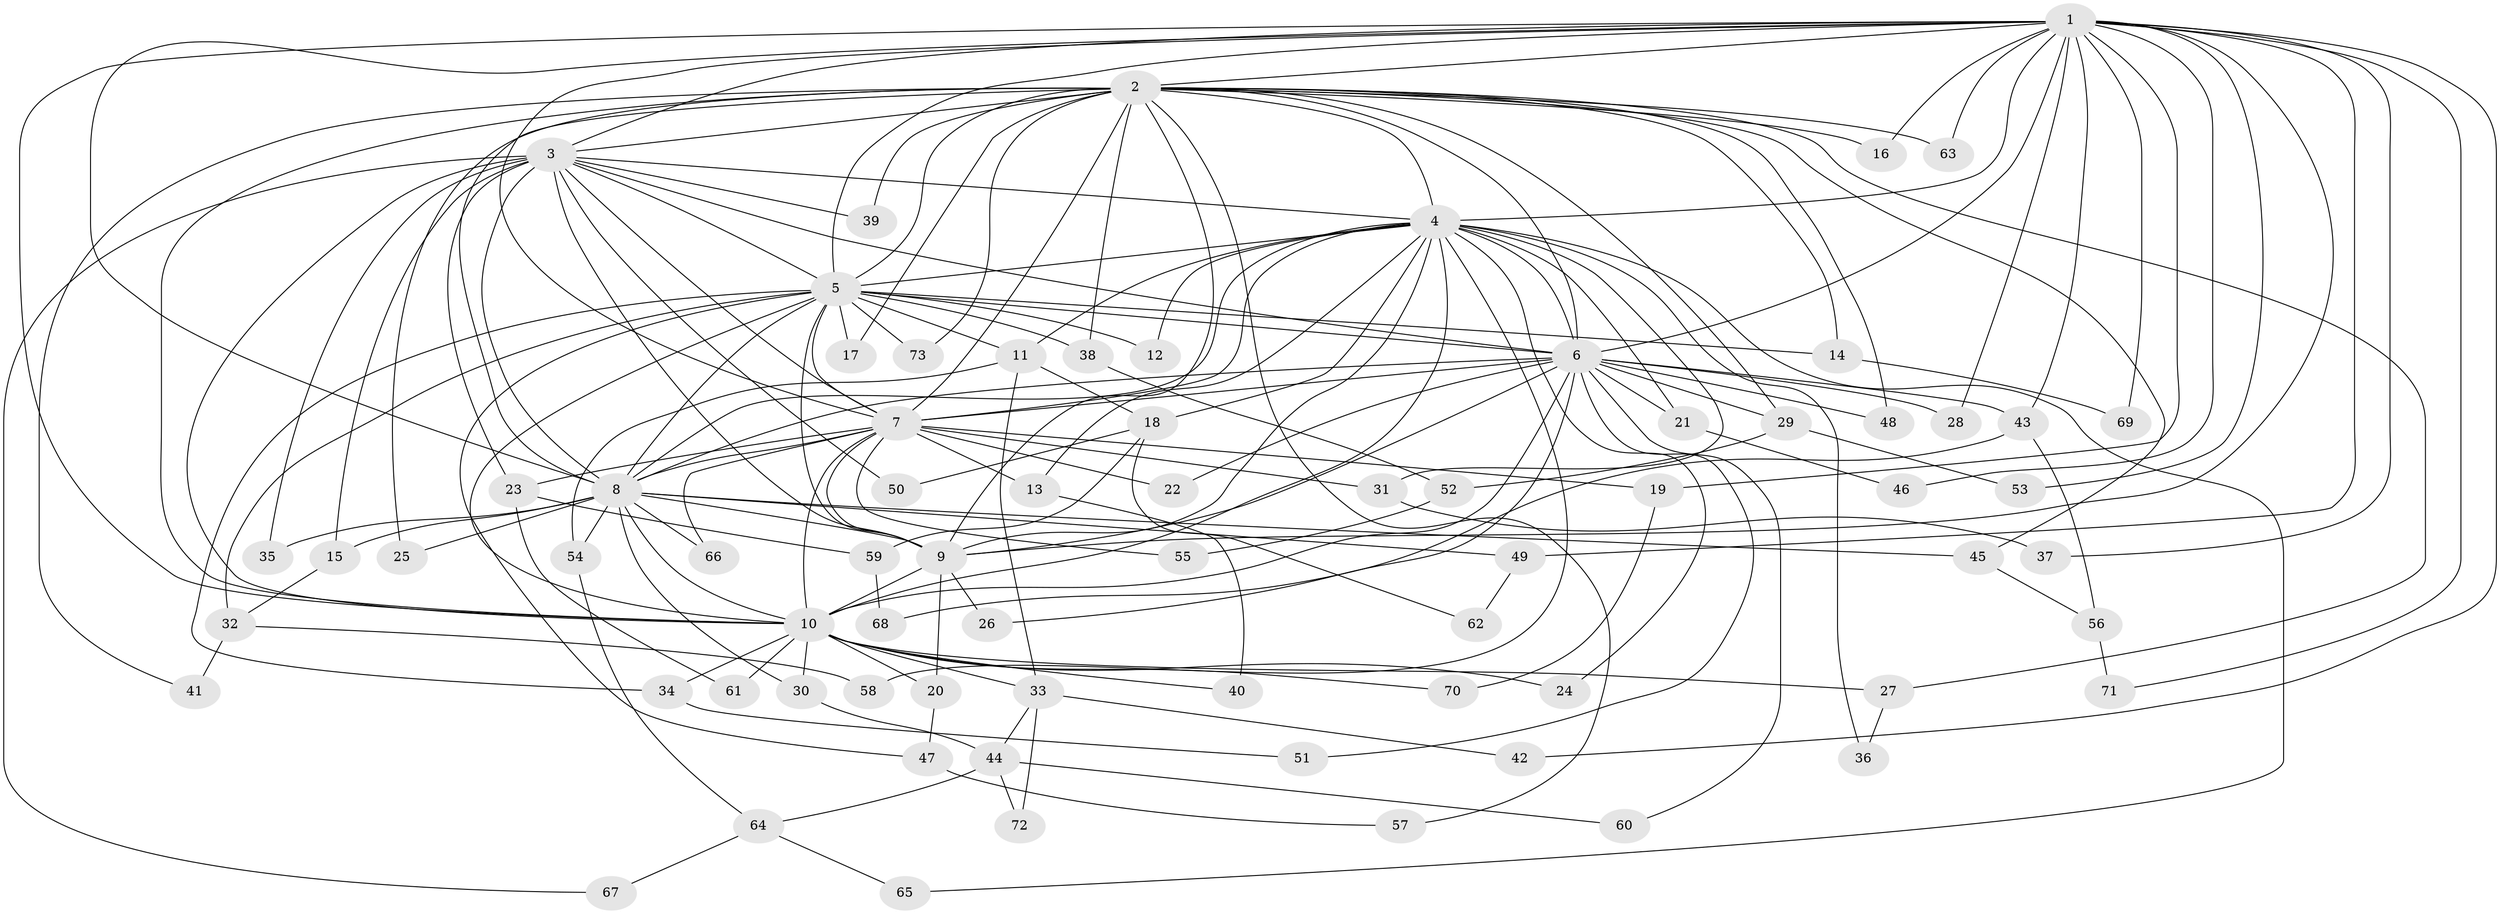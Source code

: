 // coarse degree distribution, {20: 0.027777777777777776, 10: 0.05555555555555555, 1: 0.1388888888888889, 2: 0.6111111111111112, 3: 0.05555555555555555, 6: 0.027777777777777776, 18: 0.027777777777777776, 4: 0.027777777777777776, 5: 0.027777777777777776}
// Generated by graph-tools (version 1.1) at 2025/47/03/04/25 21:47:10]
// undirected, 73 vertices, 171 edges
graph export_dot {
graph [start="1"]
  node [color=gray90,style=filled];
  1;
  2;
  3;
  4;
  5;
  6;
  7;
  8;
  9;
  10;
  11;
  12;
  13;
  14;
  15;
  16;
  17;
  18;
  19;
  20;
  21;
  22;
  23;
  24;
  25;
  26;
  27;
  28;
  29;
  30;
  31;
  32;
  33;
  34;
  35;
  36;
  37;
  38;
  39;
  40;
  41;
  42;
  43;
  44;
  45;
  46;
  47;
  48;
  49;
  50;
  51;
  52;
  53;
  54;
  55;
  56;
  57;
  58;
  59;
  60;
  61;
  62;
  63;
  64;
  65;
  66;
  67;
  68;
  69;
  70;
  71;
  72;
  73;
  1 -- 2;
  1 -- 3;
  1 -- 4;
  1 -- 5;
  1 -- 6;
  1 -- 7;
  1 -- 8;
  1 -- 9;
  1 -- 10;
  1 -- 16;
  1 -- 19;
  1 -- 28;
  1 -- 37;
  1 -- 42;
  1 -- 43;
  1 -- 46;
  1 -- 49;
  1 -- 53;
  1 -- 63;
  1 -- 69;
  1 -- 71;
  2 -- 3;
  2 -- 4;
  2 -- 5;
  2 -- 6;
  2 -- 7;
  2 -- 8;
  2 -- 9;
  2 -- 10;
  2 -- 14;
  2 -- 16;
  2 -- 17;
  2 -- 25;
  2 -- 27;
  2 -- 29;
  2 -- 38;
  2 -- 39;
  2 -- 41;
  2 -- 45;
  2 -- 48;
  2 -- 57;
  2 -- 63;
  2 -- 73;
  3 -- 4;
  3 -- 5;
  3 -- 6;
  3 -- 7;
  3 -- 8;
  3 -- 9;
  3 -- 10;
  3 -- 15;
  3 -- 23;
  3 -- 35;
  3 -- 39;
  3 -- 50;
  3 -- 67;
  4 -- 5;
  4 -- 6;
  4 -- 7;
  4 -- 8;
  4 -- 9;
  4 -- 10;
  4 -- 11;
  4 -- 12;
  4 -- 13;
  4 -- 18;
  4 -- 21;
  4 -- 24;
  4 -- 31;
  4 -- 36;
  4 -- 58;
  4 -- 65;
  5 -- 6;
  5 -- 7;
  5 -- 8;
  5 -- 9;
  5 -- 10;
  5 -- 11;
  5 -- 12;
  5 -- 14;
  5 -- 17;
  5 -- 32;
  5 -- 34;
  5 -- 38;
  5 -- 47;
  5 -- 73;
  6 -- 7;
  6 -- 8;
  6 -- 9;
  6 -- 10;
  6 -- 21;
  6 -- 22;
  6 -- 26;
  6 -- 28;
  6 -- 29;
  6 -- 43;
  6 -- 48;
  6 -- 51;
  6 -- 60;
  7 -- 8;
  7 -- 9;
  7 -- 10;
  7 -- 13;
  7 -- 19;
  7 -- 22;
  7 -- 23;
  7 -- 31;
  7 -- 55;
  7 -- 66;
  8 -- 9;
  8 -- 10;
  8 -- 15;
  8 -- 25;
  8 -- 30;
  8 -- 35;
  8 -- 45;
  8 -- 49;
  8 -- 54;
  8 -- 66;
  9 -- 10;
  9 -- 20;
  9 -- 26;
  10 -- 20;
  10 -- 24;
  10 -- 27;
  10 -- 30;
  10 -- 33;
  10 -- 34;
  10 -- 40;
  10 -- 61;
  10 -- 70;
  11 -- 18;
  11 -- 33;
  11 -- 54;
  13 -- 40;
  14 -- 69;
  15 -- 32;
  18 -- 50;
  18 -- 59;
  18 -- 62;
  19 -- 70;
  20 -- 47;
  21 -- 46;
  23 -- 59;
  23 -- 61;
  27 -- 36;
  29 -- 52;
  29 -- 53;
  30 -- 44;
  31 -- 37;
  32 -- 41;
  32 -- 58;
  33 -- 42;
  33 -- 44;
  33 -- 72;
  34 -- 51;
  38 -- 52;
  43 -- 56;
  43 -- 68;
  44 -- 60;
  44 -- 64;
  44 -- 72;
  45 -- 56;
  47 -- 57;
  49 -- 62;
  52 -- 55;
  54 -- 64;
  56 -- 71;
  59 -- 68;
  64 -- 65;
  64 -- 67;
}
